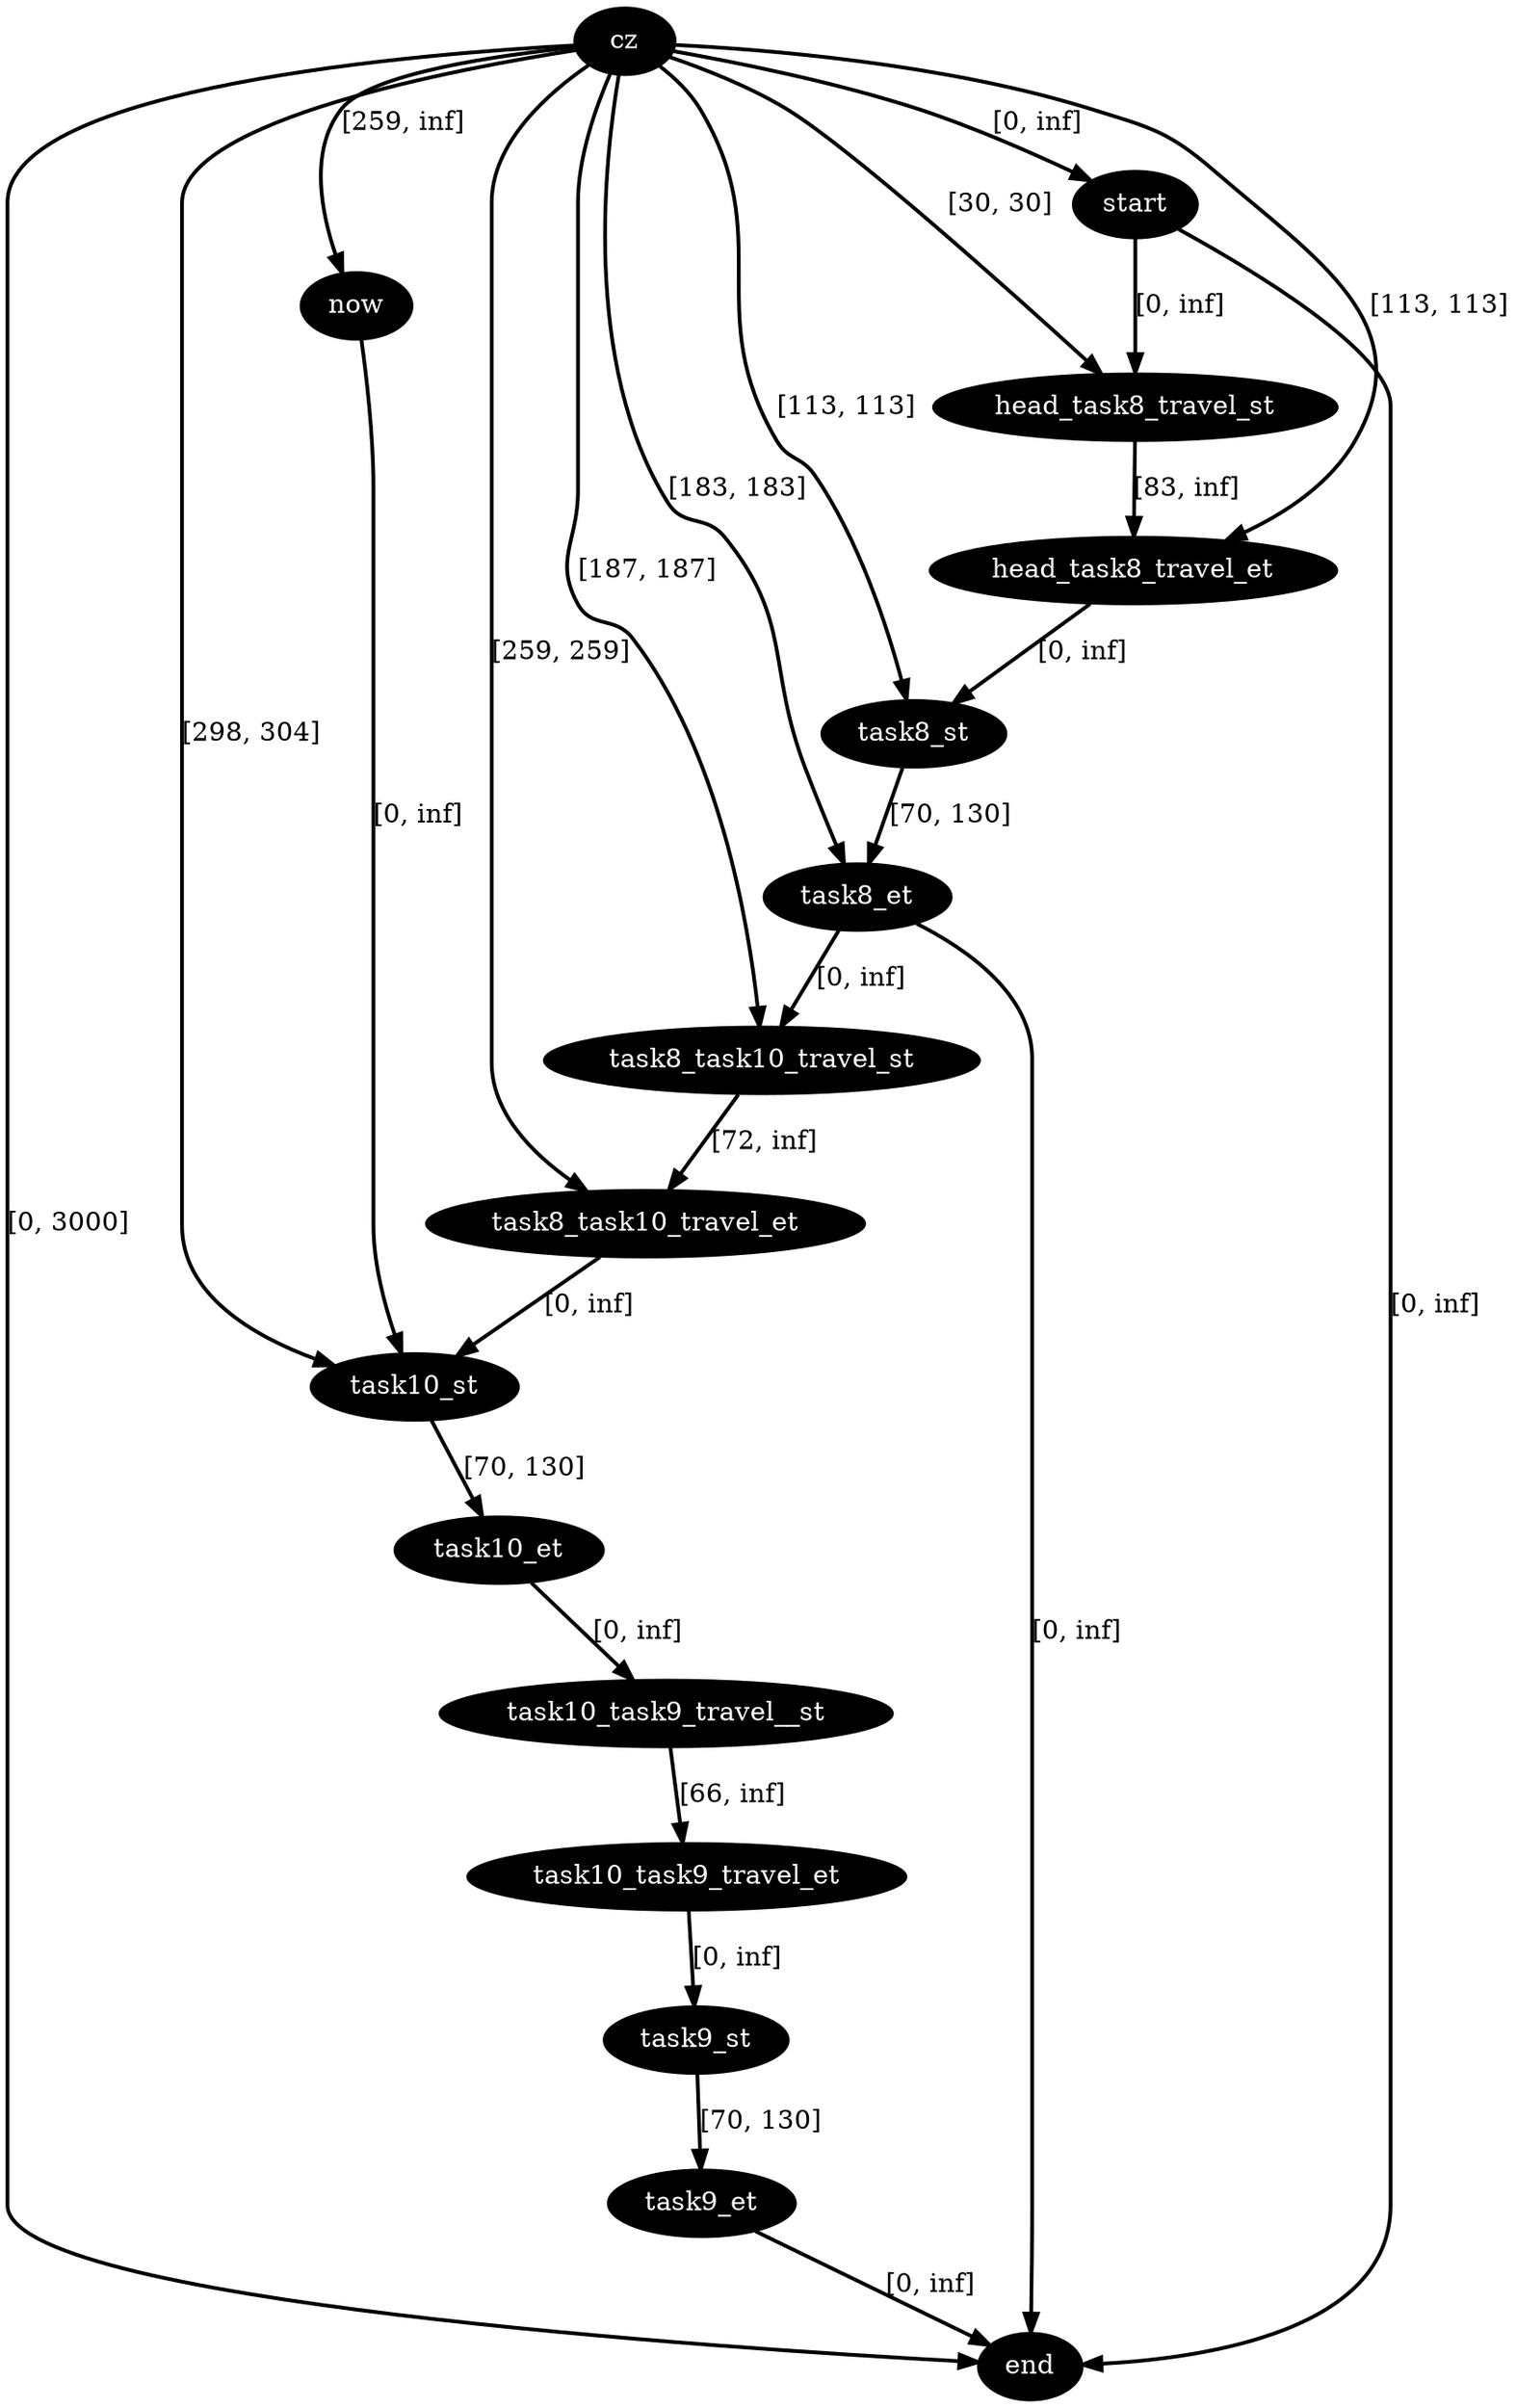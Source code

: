 digraph plan {
0[label="cz",style=filled,fillcolor=black,fontcolor=white];
1[label="start",style=filled,fillcolor=black,fontcolor=white];
2[label="now",style=filled,fillcolor=black,fontcolor=white];
3[label="end",style=filled,fillcolor=black,fontcolor=white];
15[label="head_task8_travel_st",style=filled,fillcolor=black,fontcolor=white];
16[label="head_task8_travel_et",style=filled,fillcolor=black,fontcolor=white];
17[label="task8_st",style=filled,fillcolor=black,fontcolor=white];
18[label="task8_et",style=filled,fillcolor=black,fontcolor=white];
25[label="task9_st",style=filled,fillcolor=black,fontcolor=white];
26[label="task9_et",style=filled,fillcolor=black,fontcolor=white];
39[label="task10_st",style=filled,fillcolor=black,fontcolor=white];
40[label="task10_et",style=filled,fillcolor=black,fontcolor=white];
121[label="task8_task10_travel_st",style=filled,fillcolor=black,fontcolor=white];
122[label="task8_task10_travel_et",style=filled,fillcolor=black,fontcolor=white];
124[label="task10_task9_travel__st",style=filled,fillcolor=black,fontcolor=white];
125[label="task10_task9_travel_et",style=filled,fillcolor=black,fontcolor=white];
"0"->"1"[label="[0, inf]",penwidth=2,color=black];
"0"->"3"[label="[0, 3000]",penwidth=2,color=black];
"15"->"16"[label="[83, inf]",penwidth=2,color=black];
"0"->"16"[label="[113, 113]",penwidth=2,color=black];
"1"->"15"[label="[0, inf]",penwidth=2,color=black];
"0"->"15"[label="[30, 30]",penwidth=2,color=black];
"0"->"2"[label="[259, inf]",penwidth=2,color=black];
"2"->"39"[label="[0, inf]",penwidth=2,color=black];
"1"->"3"[label="[0, inf]",penwidth=2,color=black];
"0"->"39"[label="[298, 304]",penwidth=2,color=black];
"125"->"25"[label="[0, inf]",penwidth=2,color=black];
"40"->"124"[label="[0, inf]",penwidth=2,color=black];
"124"->"125"[label="[66, inf]",penwidth=2,color=black];
"39"->"40"[label="[70, 130]",penwidth=2,color=black];
"122"->"39"[label="[0, inf]",penwidth=2,color=black];
"0"->"18"[label="[183, 183]",penwidth=2,color=black];
"18"->"3"[label="[0, inf]",penwidth=2,color=black];
"0"->"17"[label="[113, 113]",penwidth=2,color=black];
"121"->"122"[label="[72, inf]",penwidth=2,color=black];
"0"->"122"[label="[259, 259]",penwidth=2,color=black];
"18"->"121"[label="[0, inf]",penwidth=2,color=black];
"0"->"121"[label="[187, 187]",penwidth=2,color=black];
"17"->"18"[label="[70, 130]",penwidth=2,color=black];
"16"->"17"[label="[0, inf]",penwidth=2,color=black];
"26"->"3"[label="[0, inf]",penwidth=2,color=black];
"25"->"26"[label="[70, 130]",penwidth=2,color=black];
}
